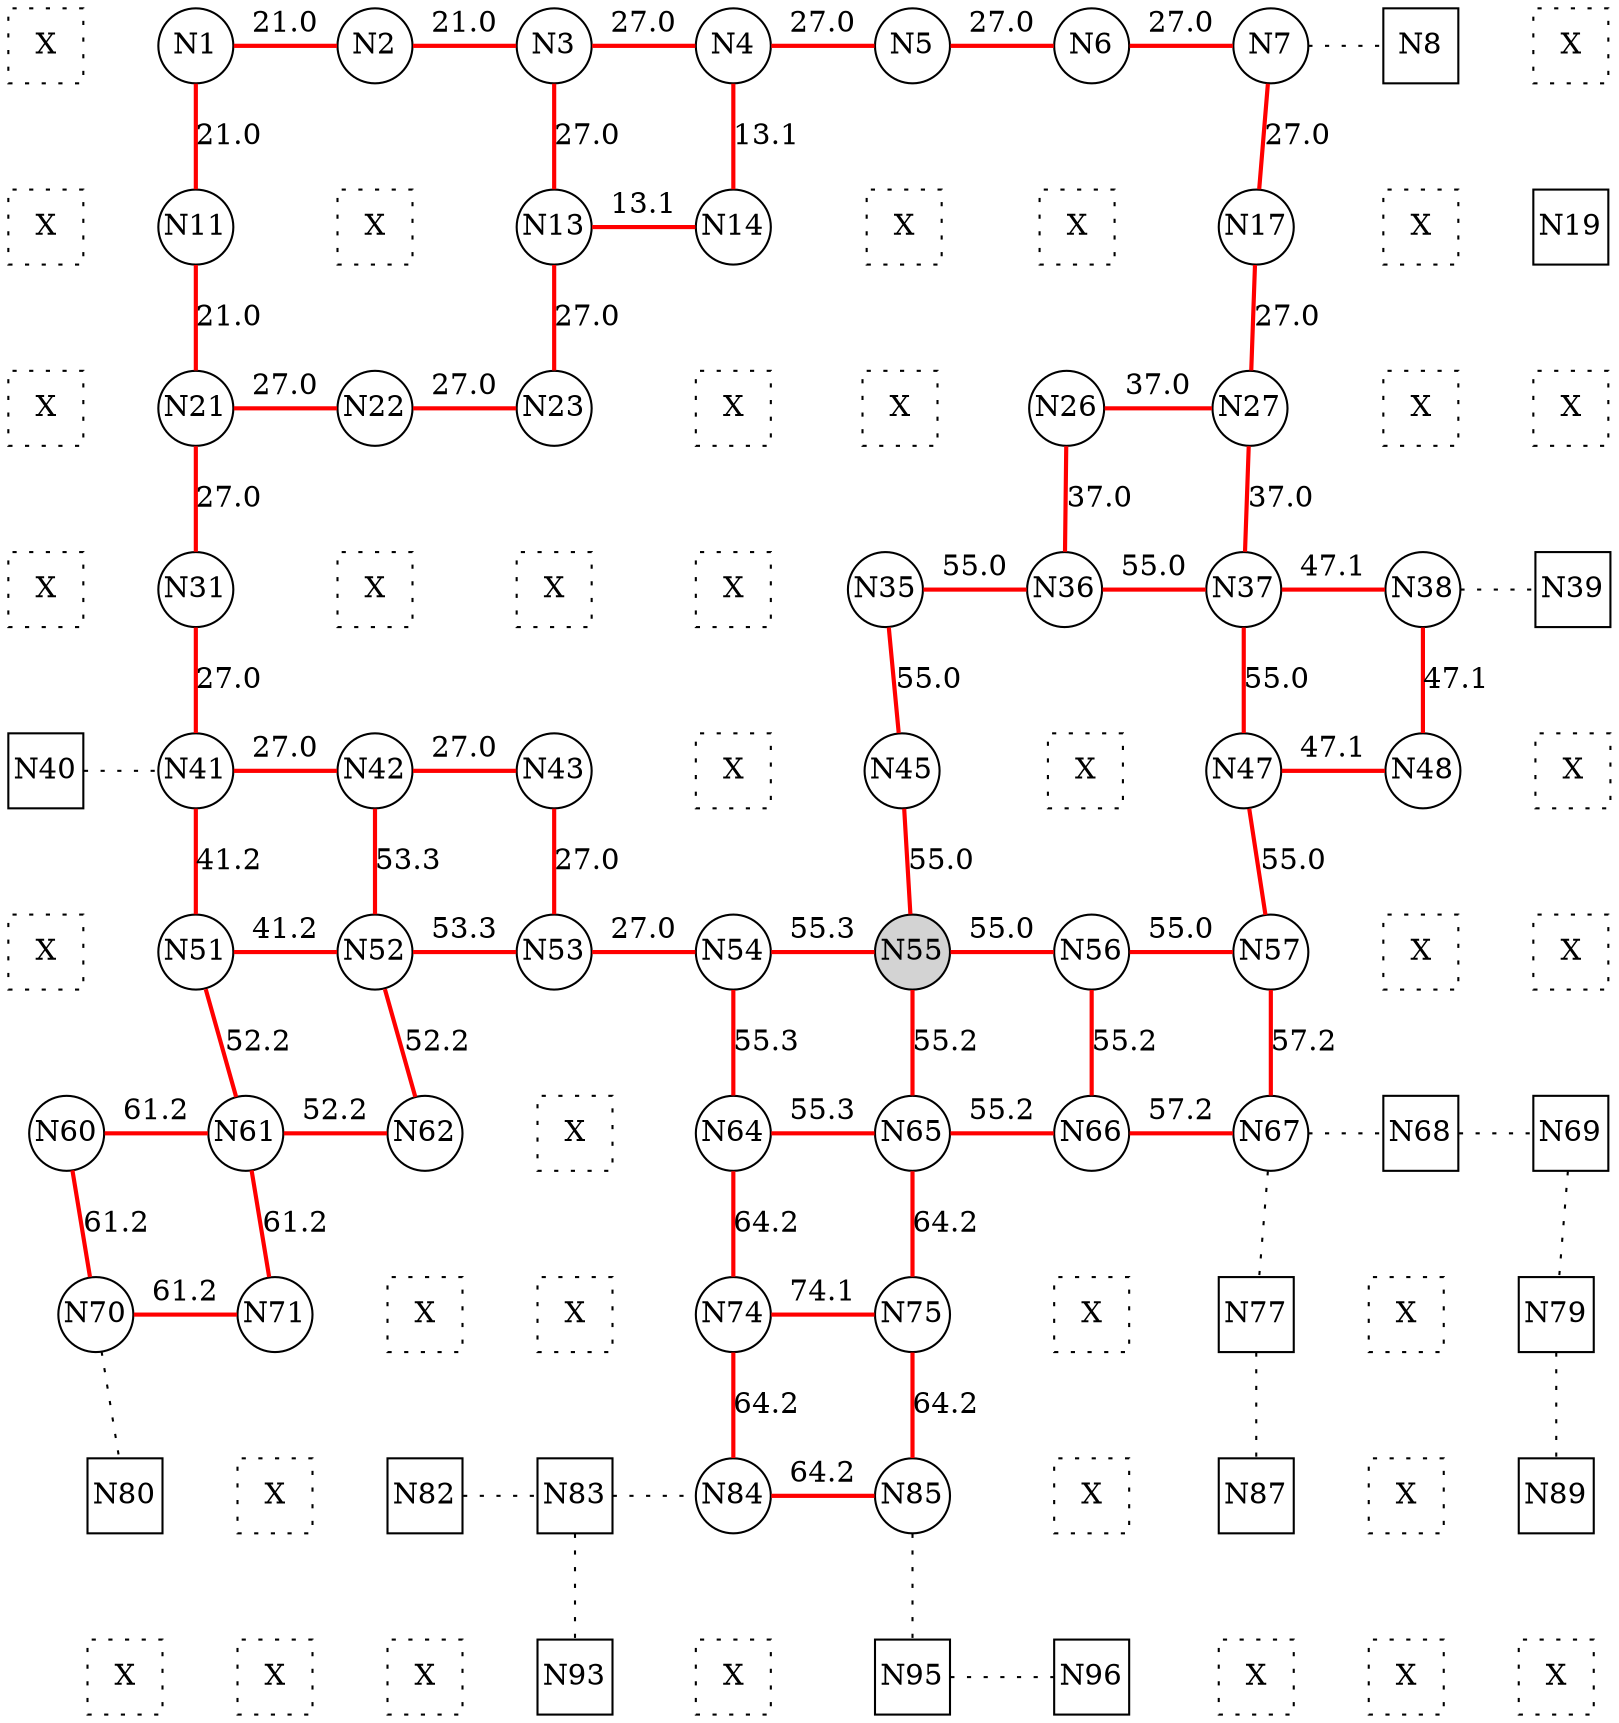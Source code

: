 
 digraph G { graph [layout=dot] 
 {rank=same; N0 [shape=square, style=dotted, fixedsize=true, label=X]; N1 [shape=circle, fixedsize=true]; N2 [shape=circle, fixedsize=true]; N3 [shape=circle, fixedsize=true]; N4 [shape=circle, fixedsize=true]; N5 [shape=circle, fixedsize=true]; N6 [shape=circle, fixedsize=true]; N7 [shape=circle, fixedsize=true]; N8 [shape=square, fixedsize=true]; N9 [shape=square, style=dotted, fixedsize=true, label=X];  }
 {rank=same; N10 [shape=square, style=dotted, fixedsize=true, label=X]; N11 [shape=circle, fixedsize=true]; N12 [shape=square, style=dotted, fixedsize=true, label=X]; N13 [shape=circle, fixedsize=true]; N14 [shape=circle, fixedsize=true]; N15 [shape=square, style=dotted, fixedsize=true, label=X]; N16 [shape=square, style=dotted, fixedsize=true, label=X]; N17 [shape=circle, fixedsize=true]; N18 [shape=square, style=dotted, fixedsize=true, label=X]; N19 [shape=square, fixedsize=true];  }
 {rank=same; N20 [shape=square, style=dotted, fixedsize=true, label=X]; N21 [shape=circle, fixedsize=true]; N22 [shape=circle, fixedsize=true]; N23 [shape=circle, fixedsize=true]; N24 [shape=square, style=dotted, fixedsize=true, label=X]; N25 [shape=square, style=dotted, fixedsize=true, label=X]; N26 [shape=circle, fixedsize=true]; N27 [shape=circle, fixedsize=true]; N28 [shape=square, style=dotted, fixedsize=true, label=X]; N29 [shape=square, style=dotted, fixedsize=true, label=X];  }
 {rank=same; N30 [shape=square, style=dotted, fixedsize=true, label=X]; N31 [shape=circle, fixedsize=true]; N32 [shape=square, style=dotted, fixedsize=true, label=X]; N33 [shape=square, style=dotted, fixedsize=true, label=X]; N34 [shape=square, style=dotted, fixedsize=true, label=X]; N35 [shape=circle, fixedsize=true]; N36 [shape=circle, fixedsize=true]; N37 [shape=circle, fixedsize=true]; N38 [shape=circle, fixedsize=true]; N39 [shape=square, fixedsize=true];  }
 {rank=same; N40 [shape=square, fixedsize=true]; N41 [shape=circle, fixedsize=true]; N42 [shape=circle, fixedsize=true]; N43 [shape=circle, fixedsize=true]; N44 [shape=square, style=dotted, fixedsize=true, label=X]; N45 [shape=circle, fixedsize=true]; N46 [shape=square, style=dotted, fixedsize=true, label=X]; N47 [shape=circle, fixedsize=true]; N48 [shape=circle, fixedsize=true]; N49 [shape=square, style=dotted, fixedsize=true, label=X];  }
 {rank=same; N50 [shape=square, style=dotted, fixedsize=true, label=X]; N51 [shape=circle, fixedsize=true]; N52 [shape=circle, fixedsize=true]; N53 [shape=circle, fixedsize=true]; N54 [shape=circle, fixedsize=true]; N55 [shape=circle, style=filled, fixedsize=true]; N56 [shape=circle, fixedsize=true]; N57 [shape=circle, fixedsize=true]; N58 [shape=square, style=dotted, fixedsize=true, label=X]; N59 [shape=square, style=dotted, fixedsize=true, label=X];  }
 {rank=same; N60 [shape=circle, fixedsize=true]; N61 [shape=circle, fixedsize=true]; N62 [shape=circle, fixedsize=true]; N63 [shape=square, style=dotted, fixedsize=true, label=X]; N64 [shape=circle, fixedsize=true]; N65 [shape=circle, fixedsize=true]; N66 [shape=circle, fixedsize=true]; N67 [shape=circle, fixedsize=true]; N68 [shape=square, fixedsize=true]; N69 [shape=square, fixedsize=true];  }
 {rank=same; N70 [shape=circle, fixedsize=true]; N71 [shape=circle, fixedsize=true]; N72 [shape=square, style=dotted, fixedsize=true, label=X]; N73 [shape=square, style=dotted, fixedsize=true, label=X]; N74 [shape=circle, fixedsize=true]; N75 [shape=circle, fixedsize=true]; N76 [shape=square, style=dotted, fixedsize=true, label=X]; N77 [shape=square, fixedsize=true]; N78 [shape=square, style=dotted, fixedsize=true, label=X]; N79 [shape=square, fixedsize=true];  }
 {rank=same; N80 [shape=square, fixedsize=true]; N81 [shape=square, style=dotted, fixedsize=true, label=X]; N82 [shape=square, fixedsize=true]; N83 [shape=square, fixedsize=true]; N84 [shape=circle, fixedsize=true]; N85 [shape=circle, fixedsize=true]; N86 [shape=square, style=dotted, fixedsize=true, label=X]; N87 [shape=square, fixedsize=true]; N88 [shape=square, style=dotted, fixedsize=true, label=X]; N89 [shape=square, fixedsize=true];  }
 {rank=same; N90 [shape=square, style=dotted, fixedsize=true, label=X]; N91 [shape=square, style=dotted, fixedsize=true, label=X]; N92 [shape=square, style=dotted, fixedsize=true, label=X]; N93 [shape=square, fixedsize=true]; N94 [shape=square, style=dotted, fixedsize=true, label=X]; N95 [shape=square, fixedsize=true]; N96 [shape=square, fixedsize=true]; N97 [shape=square, style=dotted, fixedsize=true, label=X]; N98 [shape=square, style=dotted, fixedsize=true, label=X]; N99 [shape=square, style=dotted, fixedsize=true, label=X];  }
N0->N1 [dir=none, style=invis, label=" "]
N1->N2 [dir=none, color=red, style=bold, label="21.0"]
N2->N3 [dir=none, color=red, style=bold, label="21.0"]
N3->N4 [dir=none, color=red, style=bold, label="27.0"]
N4->N5 [dir=none, color=red, style=bold, label="27.0"]
N5->N6 [dir=none, color=red, style=bold, label="27.0"]
N6->N7 [dir=none, color=red, style=bold, label="27.0"]
N7->N8 [dir=none, style=dotted, label=""]
N8->N9 [dir=none, style=invis, label=" "]
N10->N11 [dir=none, style=invis, label=" "]
N11->N12 [dir=none, style=invis, label=" "]
N12->N13 [dir=none, style=invis, label=" "]
N13->N14 [dir=none, color=red, style=bold, label="13.1"]
N14->N15 [dir=none, style=invis, label=" "]
N15->N16 [dir=none, style=invis, label=" "]
N16->N17 [dir=none, style=invis, label=" "]
N17->N18 [dir=none, style=invis, label=" "]
N18->N19 [dir=none, style=invis, label=" "]
N20->N21 [dir=none, style=invis, label=" "]
N21->N22 [dir=none, color=red, style=bold, label="27.0"]
N22->N23 [dir=none, color=red, style=bold, label="27.0"]
N23->N24 [dir=none, style=invis, label=" "]
N24->N25 [dir=none, style=invis, label=" "]
N25->N26 [dir=none, style=invis, label=" "]
N26->N27 [dir=none, color=red, style=bold, label="37.0"]
N27->N28 [dir=none, style=invis, label=" "]
N28->N29 [dir=none, style=invis, label=" "]
N30->N31 [dir=none, style=invis, label=" "]
N31->N32 [dir=none, style=invis, label=" "]
N32->N33 [dir=none, style=invis, label=" "]
N33->N34 [dir=none, style=invis, label=" "]
N34->N35 [dir=none, style=invis, label=" "]
N35->N36 [dir=none, color=red, style=bold, label="55.0"]
N36->N37 [dir=none, color=red, style=bold, label="55.0"]
N37->N38 [dir=none, color=red, style=bold, label="47.1"]
N38->N39 [dir=none, style=dotted, label=""]
N40->N41 [dir=none, style=dotted, label=""]
N41->N42 [dir=none, color=red, style=bold, label="27.0"]
N42->N43 [dir=none, color=red, style=bold, label="27.0"]
N43->N44 [dir=none, style=invis, label=" "]
N44->N45 [dir=none, style=invis, label=" "]
N45->N46 [dir=none, style=invis, label=" "]
N46->N47 [dir=none, style=invis, label=" "]
N47->N48 [dir=none, color=red, style=bold, label="47.1"]
N48->N49 [dir=none, style=invis, label=" "]
N50->N51 [dir=none, style=invis, label=" "]
N51->N52 [dir=none, color=red, style=bold, label="41.2"]
N52->N53 [dir=none, color=red, style=bold, label="53.3"]
N53->N54 [dir=none, color=red, style=bold, label="27.0"]
N54->N55 [dir=none, color=red, style=bold, label="55.3"]
N55->N56 [dir=none, color=red, style=bold, label="55.0"]
N56->N57 [dir=none, color=red, style=bold, label="55.0"]
N57->N58 [dir=none, style=invis, label=" "]
N58->N59 [dir=none, style=invis, label=" "]
N60->N61 [dir=none, color=red, style=bold, label="61.2"]
N61->N62 [dir=none, color=red, style=bold, label="52.2"]
N62->N63 [dir=none, style=invis, label=" "]
N63->N64 [dir=none, style=invis, label=" "]
N64->N65 [dir=none, color=red, style=bold, label="55.3"]
N65->N66 [dir=none, color=red, style=bold, label="55.2"]
N66->N67 [dir=none, color=red, style=bold, label="57.2"]
N67->N68 [dir=none, style=dotted, label=""]
N68->N69 [dir=none, style=dotted, label=""]
N70->N71 [dir=none, color=red, style=bold, label="61.2"]
N71->N72 [dir=none, style=invis, label=" "]
N72->N73 [dir=none, style=invis, label=" "]
N73->N74 [dir=none, style=invis, label=" "]
N74->N75 [dir=none, color=red, style=bold, label="74.1"]
N75->N76 [dir=none, style=invis, label=" "]
N76->N77 [dir=none, style=invis, label=" "]
N77->N78 [dir=none, style=invis, label=" "]
N78->N79 [dir=none, style=invis, label=" "]
N80->N81 [dir=none, style=invis, label=" "]
N81->N82 [dir=none, style=invis, label=" "]
N82->N83 [dir=none, style=dotted, label=""]
N83->N84 [dir=none, style=dotted, label=""]
N84->N85 [dir=none, color=red, style=bold, label="64.2"]
N85->N86 [dir=none, style=invis, label=" "]
N86->N87 [dir=none, style=invis, label=" "]
N87->N88 [dir=none, style=invis, label=" "]
N88->N89 [dir=none, style=invis, label=" "]
N90->N91 [dir=none, style=invis, label=" "]
N91->N92 [dir=none, style=invis, label=" "]
N92->N93 [dir=none, style=invis, label=" "]
N93->N94 [dir=none, style=invis, label=" "]
N94->N95 [dir=none, style=invis, label=" "]
N95->N96 [dir=none, style=dotted, label=""]
N96->N97 [dir=none, style=invis, label=" "]
N97->N98 [dir=none, style=invis, label=" "]
N98->N99 [dir=none, style=invis, label=" "]
N0->N10 [dir=none, style=invis, label=" "]
N10->N20 [dir=none, style=invis, label=" "]
N20->N30 [dir=none, style=invis, label=" "]
N30->N40 [dir=none, style=invis, label=" "]
N40->N50 [dir=none, style=invis, label=" "]
N50->N60 [dir=none, style=invis, label=" "]
N60->N70 [dir=none, color=red, style=bold, label="61.2"]
N70->N80 [dir=none, style=dotted, label=""]
N80->N90 [dir=none, style=invis, label=" "]
N1->N11 [dir=none, color=red, style=bold, label="21.0"]
N11->N21 [dir=none, color=red, style=bold, label="21.0"]
N21->N31 [dir=none, color=red, style=bold, label="27.0"]
N31->N41 [dir=none, color=red, style=bold, label="27.0"]
N41->N51 [dir=none, color=red, style=bold, label="41.2"]
N51->N61 [dir=none, color=red, style=bold, label="52.2"]
N61->N71 [dir=none, color=red, style=bold, label="61.2"]
N71->N81 [dir=none, style=invis, label=" "]
N81->N91 [dir=none, style=invis, label=" "]
N2->N12 [dir=none, style=invis, label=" "]
N12->N22 [dir=none, style=invis, label=" "]
N22->N32 [dir=none, style=invis, label=" "]
N32->N42 [dir=none, style=invis, label=" "]
N42->N52 [dir=none, color=red, style=bold, label="53.3"]
N52->N62 [dir=none, color=red, style=bold, label="52.2"]
N62->N72 [dir=none, style=invis, label=" "]
N72->N82 [dir=none, style=invis, label=" "]
N82->N92 [dir=none, style=invis, label=" "]
N3->N13 [dir=none, color=red, style=bold, label="27.0"]
N13->N23 [dir=none, color=red, style=bold, label="27.0"]
N23->N33 [dir=none, style=invis, label=" "]
N33->N43 [dir=none, style=invis, label=" "]
N43->N53 [dir=none, color=red, style=bold, label="27.0"]
N53->N63 [dir=none, style=invis, label=" "]
N63->N73 [dir=none, style=invis, label=" "]
N73->N83 [dir=none, style=invis, label=" "]
N83->N93 [dir=none, style=dotted, label=""]
N4->N14 [dir=none, color=red, style=bold, label="13.1"]
N14->N24 [dir=none, style=invis, label=" "]
N24->N34 [dir=none, style=invis, label=" "]
N34->N44 [dir=none, style=invis, label=" "]
N44->N54 [dir=none, style=invis, label=" "]
N54->N64 [dir=none, color=red, style=bold, label="55.3"]
N64->N74 [dir=none, color=red, style=bold, label="64.2"]
N74->N84 [dir=none, color=red, style=bold, label="64.2"]
N84->N94 [dir=none, style=invis, label=" "]
N5->N15 [dir=none, style=invis, label=" "]
N15->N25 [dir=none, style=invis, label=" "]
N25->N35 [dir=none, style=invis, label=" "]
N35->N45 [dir=none, color=red, style=bold, label="55.0"]
N45->N55 [dir=none, color=red, style=bold, label="55.0"]
N55->N65 [dir=none, color=red, style=bold, label="55.2"]
N65->N75 [dir=none, color=red, style=bold, label="64.2"]
N75->N85 [dir=none, color=red, style=bold, label="64.2"]
N85->N95 [dir=none, style=dotted, label=""]
N6->N16 [dir=none, style=invis, label=" "]
N16->N26 [dir=none, style=invis, label=" "]
N26->N36 [dir=none, color=red, style=bold, label="37.0"]
N36->N46 [dir=none, style=invis, label=" "]
N46->N56 [dir=none, style=invis, label=" "]
N56->N66 [dir=none, color=red, style=bold, label="55.2"]
N66->N76 [dir=none, style=invis, label=" "]
N76->N86 [dir=none, style=invis, label=" "]
N86->N96 [dir=none, style=invis, label=" "]
N7->N17 [dir=none, color=red, style=bold, label="27.0"]
N17->N27 [dir=none, color=red, style=bold, label="27.0"]
N27->N37 [dir=none, color=red, style=bold, label="37.0"]
N37->N47 [dir=none, color=red, style=bold, label="55.0"]
N47->N57 [dir=none, color=red, style=bold, label="55.0"]
N57->N67 [dir=none, color=red, style=bold, label="57.2"]
N67->N77 [dir=none, style=dotted, label=""]
N77->N87 [dir=none, style=dotted, label=""]
N87->N97 [dir=none, style=invis, label=" "]
N8->N18 [dir=none, style=invis, label=" "]
N18->N28 [dir=none, style=invis, label=" "]
N28->N38 [dir=none, style=invis, label=" "]
N38->N48 [dir=none, color=red, style=bold, label="47.1"]
N48->N58 [dir=none, style=invis, label=" "]
N58->N68 [dir=none, style=invis, label=" "]
N68->N78 [dir=none, style=invis, label=" "]
N78->N88 [dir=none, style=invis, label=" "]
N88->N98 [dir=none, style=invis, label=" "]
N9->N19 [dir=none, style=invis, label=" "]
N19->N29 [dir=none, style=invis, label=" "]
N29->N39 [dir=none, style=invis, label=" "]
N39->N49 [dir=none, style=invis, label=" "]
N49->N59 [dir=none, style=invis, label=" "]
N59->N69 [dir=none, style=invis, label=" "]
N69->N79 [dir=none, style=dotted, label=""]
N79->N89 [dir=none, style=dotted, label=""]
N89->N99 [dir=none, style=invis, label=" "]
 }